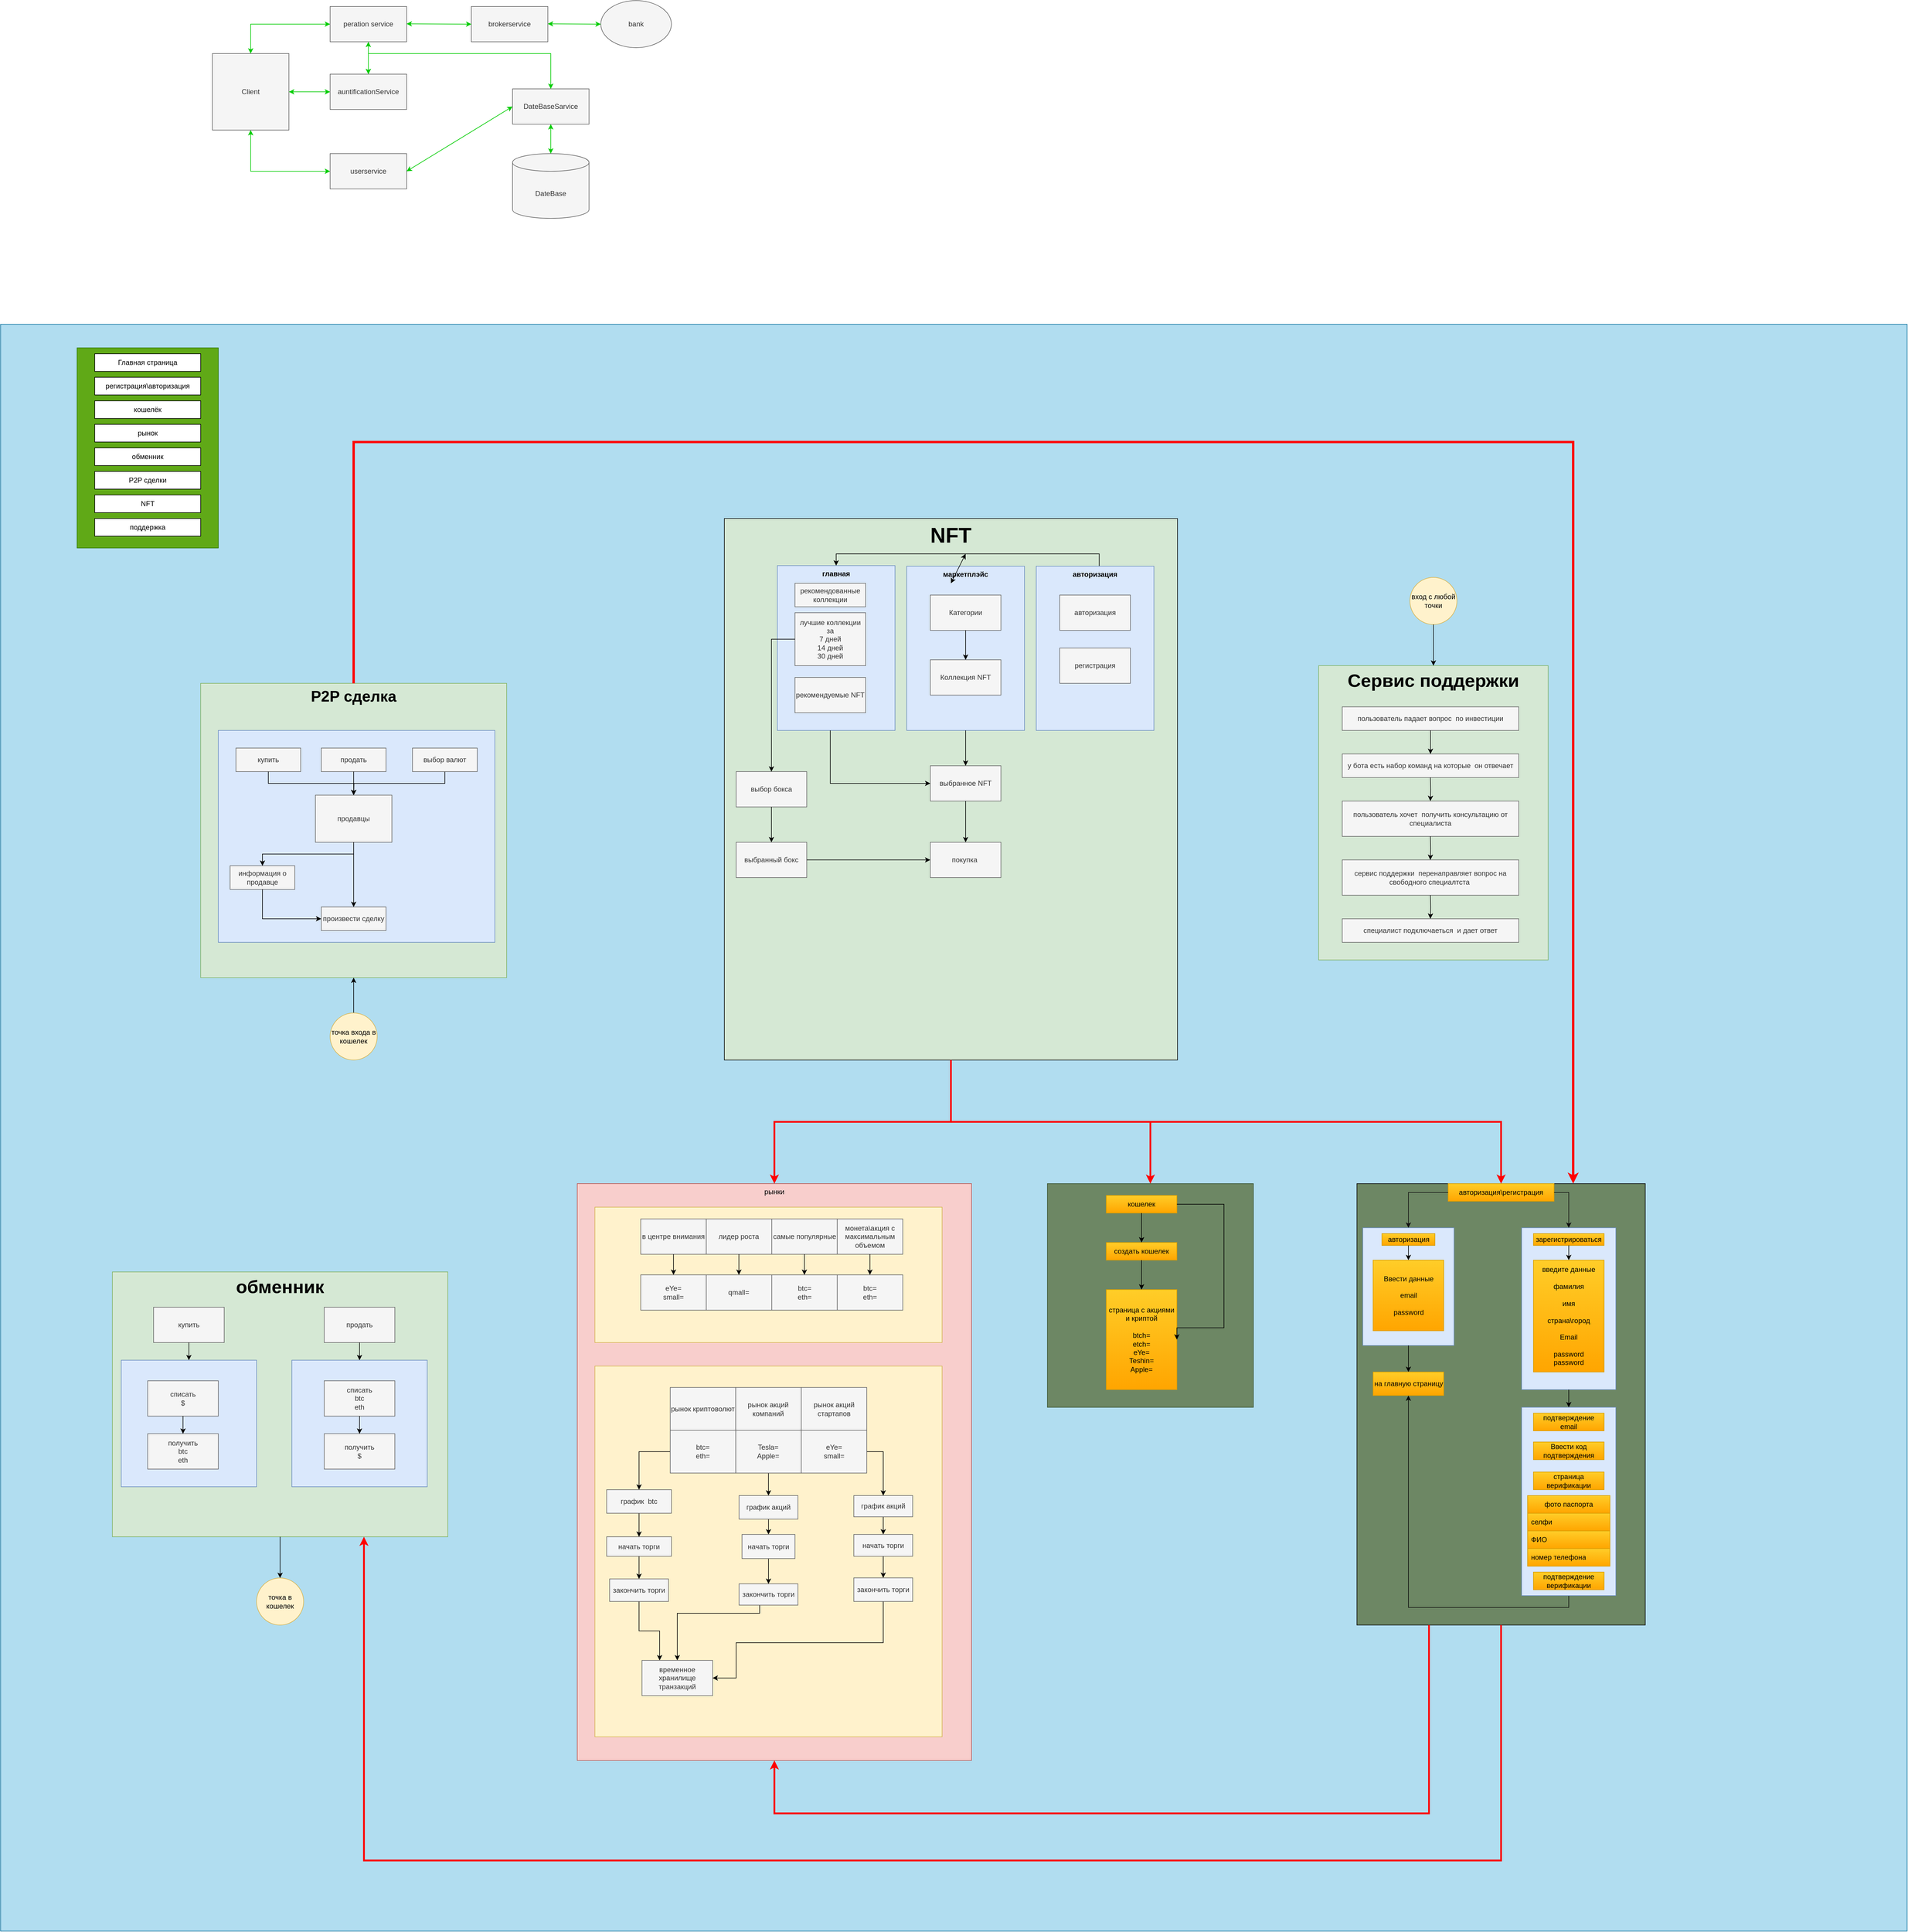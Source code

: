 <mxfile version="21.5.2" type="github">
  <diagram name="Страница 1" id="QtQXmldiNTKPICtazsVT">
    <mxGraphModel dx="2727" dy="2924" grid="1" gridSize="10" guides="1" tooltips="1" connect="1" arrows="1" fold="1" page="1" pageScale="1" pageWidth="827" pageHeight="1169" math="0" shadow="0">
      <root>
        <mxCell id="0" />
        <mxCell id="1" parent="0" />
        <mxCell id="97cKPJCTR9U8n9Qk_Sft-58" value="" style="rounded=0;whiteSpace=wrap;html=1;fillColor=#b1ddf0;strokeColor=#10739e;" parent="1" vertex="1">
          <mxGeometry x="-1620" y="-1620" width="3240" height="2730" as="geometry" />
        </mxCell>
        <mxCell id="97cKPJCTR9U8n9Qk_Sft-60" value="" style="group" parent="1" vertex="1" connectable="0">
          <mxGeometry x="685" y="-160" width="490" height="1180" as="geometry" />
        </mxCell>
        <mxCell id="97cKPJCTR9U8n9Qk_Sft-14" value="" style="rounded=0;whiteSpace=wrap;html=1;fillColor=#6d8764;fontColor=#ffffff;strokeColor=#0a0a0a;" parent="97cKPJCTR9U8n9Qk_Sft-60" vertex="1">
          <mxGeometry width="490" height="750" as="geometry" />
        </mxCell>
        <mxCell id="97cKPJCTR9U8n9Qk_Sft-15" value="авторизация\регистрация" style="rounded=0;whiteSpace=wrap;html=1;fillColor=#ffcd28;strokeColor=#d79b00;gradientColor=#ffa500;" parent="97cKPJCTR9U8n9Qk_Sft-60" vertex="1">
          <mxGeometry x="155" width="180" height="30" as="geometry" />
        </mxCell>
        <mxCell id="97cKPJCTR9U8n9Qk_Sft-17" value="" style="rounded=0;whiteSpace=wrap;html=1;fillColor=#dae8fc;strokeColor=#6c8ebf;" parent="97cKPJCTR9U8n9Qk_Sft-60" vertex="1">
          <mxGeometry x="10" y="75" width="155" height="200" as="geometry" />
        </mxCell>
        <mxCell id="97cKPJCTR9U8n9Qk_Sft-18" value="авторизация" style="rounded=0;whiteSpace=wrap;html=1;fillColor=#ffcd28;strokeColor=#d79b00;gradientColor=#ffa500;" parent="97cKPJCTR9U8n9Qk_Sft-60" vertex="1">
          <mxGeometry x="42.5" y="85" width="90" height="20" as="geometry" />
        </mxCell>
        <mxCell id="97cKPJCTR9U8n9Qk_Sft-30" value="" style="edgeStyle=orthogonalEdgeStyle;rounded=0;orthogonalLoop=1;jettySize=auto;html=1;strokeColor=#000000;exitX=0.5;exitY=1;exitDx=0;exitDy=0;" parent="97cKPJCTR9U8n9Qk_Sft-60" source="97cKPJCTR9U8n9Qk_Sft-17" target="97cKPJCTR9U8n9Qk_Sft-20" edge="1">
          <mxGeometry relative="1" as="geometry" />
        </mxCell>
        <mxCell id="97cKPJCTR9U8n9Qk_Sft-19" value="Ввести данные&lt;br&gt;&lt;br&gt;email&lt;br&gt;&lt;br&gt;password" style="rounded=0;whiteSpace=wrap;html=1;fillColor=#ffcd28;strokeColor=#d79b00;gradientColor=#ffa500;" parent="97cKPJCTR9U8n9Qk_Sft-60" vertex="1">
          <mxGeometry x="27.5" y="130" width="120" height="120" as="geometry" />
        </mxCell>
        <mxCell id="97cKPJCTR9U8n9Qk_Sft-20" value="на главную страницу" style="rounded=0;whiteSpace=wrap;html=1;fillColor=#ffcd28;strokeColor=#d79b00;gradientColor=#ffa500;" parent="97cKPJCTR9U8n9Qk_Sft-60" vertex="1">
          <mxGeometry x="27.5" y="320" width="120" height="40" as="geometry" />
        </mxCell>
        <mxCell id="97cKPJCTR9U8n9Qk_Sft-31" value="" style="edgeStyle=orthogonalEdgeStyle;rounded=0;orthogonalLoop=1;jettySize=auto;html=1;strokeColor=#000000;" parent="97cKPJCTR9U8n9Qk_Sft-60" source="97cKPJCTR9U8n9Qk_Sft-18" target="97cKPJCTR9U8n9Qk_Sft-19" edge="1">
          <mxGeometry relative="1" as="geometry" />
        </mxCell>
        <mxCell id="97cKPJCTR9U8n9Qk_Sft-32" value="" style="edgeStyle=orthogonalEdgeStyle;rounded=0;orthogonalLoop=1;jettySize=auto;html=1;strokeColor=#121111;entryX=0.5;entryY=0;entryDx=0;entryDy=0;exitX=0;exitY=0.5;exitDx=0;exitDy=0;" parent="97cKPJCTR9U8n9Qk_Sft-60" source="97cKPJCTR9U8n9Qk_Sft-15" target="97cKPJCTR9U8n9Qk_Sft-17" edge="1">
          <mxGeometry relative="1" as="geometry" />
        </mxCell>
        <mxCell id="97cKPJCTR9U8n9Qk_Sft-34" value="" style="rounded=0;whiteSpace=wrap;html=1;fillColor=#dae8fc;strokeColor=#6c8ebf;" parent="97cKPJCTR9U8n9Qk_Sft-60" vertex="1">
          <mxGeometry x="280" y="75" width="160" height="275" as="geometry" />
        </mxCell>
        <mxCell id="97cKPJCTR9U8n9Qk_Sft-35" value="зарегистрироваться" style="rounded=0;whiteSpace=wrap;html=1;fillColor=#ffcd28;gradientColor=#ffa500;strokeColor=#d79b00;" parent="97cKPJCTR9U8n9Qk_Sft-60" vertex="1">
          <mxGeometry x="300" y="85" width="120" height="20" as="geometry" />
        </mxCell>
        <mxCell id="97cKPJCTR9U8n9Qk_Sft-36" value="введите данные&lt;br&gt;&lt;br&gt;фамилия&lt;br&gt;&lt;br&gt;имя&lt;br&gt;&lt;br&gt;страна\город&lt;br&gt;&lt;br&gt;Email&lt;br&gt;&lt;br&gt;password&lt;br&gt;password" style="rounded=0;whiteSpace=wrap;html=1;fillColor=#ffcd28;gradientColor=#ffa500;strokeColor=#d79b00;" parent="97cKPJCTR9U8n9Qk_Sft-60" vertex="1">
          <mxGeometry x="300" y="130" width="120" height="190" as="geometry" />
        </mxCell>
        <mxCell id="97cKPJCTR9U8n9Qk_Sft-44" style="edgeStyle=orthogonalEdgeStyle;rounded=0;orthogonalLoop=1;jettySize=auto;html=1;entryX=0.5;entryY=0;entryDx=0;entryDy=0;strokeColor=#000000;" parent="97cKPJCTR9U8n9Qk_Sft-60" source="97cKPJCTR9U8n9Qk_Sft-35" target="97cKPJCTR9U8n9Qk_Sft-36" edge="1">
          <mxGeometry relative="1" as="geometry" />
        </mxCell>
        <mxCell id="97cKPJCTR9U8n9Qk_Sft-38" style="edgeStyle=orthogonalEdgeStyle;rounded=0;orthogonalLoop=1;jettySize=auto;html=1;strokeColor=#0f0f0f;exitX=1;exitY=0.5;exitDx=0;exitDy=0;entryX=0.5;entryY=0;entryDx=0;entryDy=0;" parent="97cKPJCTR9U8n9Qk_Sft-60" source="97cKPJCTR9U8n9Qk_Sft-15" target="97cKPJCTR9U8n9Qk_Sft-34" edge="1">
          <mxGeometry relative="1" as="geometry">
            <mxPoint x="360" y="70" as="targetPoint" />
          </mxGeometry>
        </mxCell>
        <mxCell id="97cKPJCTR9U8n9Qk_Sft-57" style="edgeStyle=orthogonalEdgeStyle;rounded=0;orthogonalLoop=1;jettySize=auto;html=1;entryX=0.5;entryY=1;entryDx=0;entryDy=0;exitX=0.5;exitY=1;exitDx=0;exitDy=0;strokeColor=#0a0a0a;" parent="97cKPJCTR9U8n9Qk_Sft-60" source="97cKPJCTR9U8n9Qk_Sft-45" target="97cKPJCTR9U8n9Qk_Sft-20" edge="1">
          <mxGeometry relative="1" as="geometry" />
        </mxCell>
        <mxCell id="97cKPJCTR9U8n9Qk_Sft-45" value="" style="rounded=0;whiteSpace=wrap;html=1;fillColor=#dae8fc;strokeColor=#6c8ebf;" parent="97cKPJCTR9U8n9Qk_Sft-60" vertex="1">
          <mxGeometry x="280" y="380" width="160" height="320" as="geometry" />
        </mxCell>
        <mxCell id="97cKPJCTR9U8n9Qk_Sft-43" style="edgeStyle=orthogonalEdgeStyle;rounded=0;orthogonalLoop=1;jettySize=auto;html=1;exitX=0.5;exitY=1;exitDx=0;exitDy=0;strokeColor=#000000;entryX=0.5;entryY=0;entryDx=0;entryDy=0;" parent="97cKPJCTR9U8n9Qk_Sft-60" source="97cKPJCTR9U8n9Qk_Sft-34" target="97cKPJCTR9U8n9Qk_Sft-45" edge="1">
          <mxGeometry relative="1" as="geometry" />
        </mxCell>
        <mxCell id="97cKPJCTR9U8n9Qk_Sft-48" value="подтверждение email" style="rounded=0;whiteSpace=wrap;html=1;fillColor=#ffcd28;strokeColor=#d79b00;gradientColor=#ffa500;" parent="97cKPJCTR9U8n9Qk_Sft-60" vertex="1">
          <mxGeometry x="300" y="390" width="120" height="30" as="geometry" />
        </mxCell>
        <mxCell id="97cKPJCTR9U8n9Qk_Sft-49" value="Ввести код подтверждения" style="rounded=0;whiteSpace=wrap;html=1;fillColor=#ffcd28;strokeColor=#d79b00;gradientColor=#ffa500;" parent="97cKPJCTR9U8n9Qk_Sft-60" vertex="1">
          <mxGeometry x="300" y="439" width="120" height="30" as="geometry" />
        </mxCell>
        <mxCell id="97cKPJCTR9U8n9Qk_Sft-50" value="страница верификации" style="rounded=0;whiteSpace=wrap;html=1;fillColor=#ffcd28;strokeColor=#d79b00;gradientColor=#ffa500;" parent="97cKPJCTR9U8n9Qk_Sft-60" vertex="1">
          <mxGeometry x="300" y="490" width="120" height="30" as="geometry" />
        </mxCell>
        <mxCell id="97cKPJCTR9U8n9Qk_Sft-51" value="фото паспорта" style="swimlane;fontStyle=0;childLayout=stackLayout;horizontal=1;startSize=30;horizontalStack=0;resizeParent=1;resizeParentMax=0;resizeLast=0;collapsible=1;marginBottom=0;whiteSpace=wrap;html=1;fillColor=#ffcd28;strokeColor=#d79b00;gradientColor=#ffa500;" parent="97cKPJCTR9U8n9Qk_Sft-60" vertex="1">
          <mxGeometry x="290" y="530" width="140" height="120" as="geometry" />
        </mxCell>
        <mxCell id="97cKPJCTR9U8n9Qk_Sft-52" value="селфи" style="text;strokeColor=#d79b00;fillColor=#ffcd28;align=left;verticalAlign=middle;spacingLeft=4;spacingRight=4;overflow=hidden;points=[[0,0.5],[1,0.5]];portConstraint=eastwest;rotatable=0;whiteSpace=wrap;html=1;gradientColor=#ffa500;" parent="97cKPJCTR9U8n9Qk_Sft-51" vertex="1">
          <mxGeometry y="30" width="140" height="30" as="geometry" />
        </mxCell>
        <mxCell id="97cKPJCTR9U8n9Qk_Sft-53" value="ФИО" style="text;strokeColor=#d79b00;fillColor=#ffcd28;align=left;verticalAlign=middle;spacingLeft=4;spacingRight=4;overflow=hidden;points=[[0,0.5],[1,0.5]];portConstraint=eastwest;rotatable=0;whiteSpace=wrap;html=1;gradientColor=#ffa500;" parent="97cKPJCTR9U8n9Qk_Sft-51" vertex="1">
          <mxGeometry y="60" width="140" height="30" as="geometry" />
        </mxCell>
        <mxCell id="97cKPJCTR9U8n9Qk_Sft-54" value="номер телефона" style="text;strokeColor=#d79b00;fillColor=#ffcd28;align=left;verticalAlign=middle;spacingLeft=4;spacingRight=4;overflow=hidden;points=[[0,0.5],[1,0.5]];portConstraint=eastwest;rotatable=0;whiteSpace=wrap;html=1;gradientColor=#ffa500;" parent="97cKPJCTR9U8n9Qk_Sft-51" vertex="1">
          <mxGeometry y="90" width="140" height="30" as="geometry" />
        </mxCell>
        <mxCell id="97cKPJCTR9U8n9Qk_Sft-56" value="подтверждение верификации" style="rounded=0;whiteSpace=wrap;html=1;fillColor=#ffcd28;gradientColor=#ffa500;strokeColor=#d79b00;" parent="97cKPJCTR9U8n9Qk_Sft-60" vertex="1">
          <mxGeometry x="300" y="660" width="120" height="30" as="geometry" />
        </mxCell>
        <mxCell id="97cKPJCTR9U8n9Qk_Sft-61" value="" style="group" parent="1" vertex="1" connectable="0">
          <mxGeometry x="-1490" y="-1580" width="240" height="340" as="geometry" />
        </mxCell>
        <mxCell id="97cKPJCTR9U8n9Qk_Sft-1" value="" style="rounded=0;whiteSpace=wrap;html=1;fillColor=#60a917;fontColor=#ffffff;strokeColor=#2D7600;" parent="97cKPJCTR9U8n9Qk_Sft-61" vertex="1">
          <mxGeometry width="240" height="340" as="geometry" />
        </mxCell>
        <mxCell id="97cKPJCTR9U8n9Qk_Sft-2" value="Главная страница" style="rounded=0;whiteSpace=wrap;html=1;" parent="97cKPJCTR9U8n9Qk_Sft-61" vertex="1">
          <mxGeometry x="30" y="10" width="180" height="30" as="geometry" />
        </mxCell>
        <mxCell id="97cKPJCTR9U8n9Qk_Sft-3" value="регистрация\авторизация" style="rounded=0;whiteSpace=wrap;html=1;" parent="97cKPJCTR9U8n9Qk_Sft-61" vertex="1">
          <mxGeometry x="30" y="50" width="180" height="30" as="geometry" />
        </mxCell>
        <mxCell id="97cKPJCTR9U8n9Qk_Sft-4" value="кошелёк" style="rounded=0;whiteSpace=wrap;html=1;" parent="97cKPJCTR9U8n9Qk_Sft-61" vertex="1">
          <mxGeometry x="30" y="90" width="180" height="30" as="geometry" />
        </mxCell>
        <mxCell id="97cKPJCTR9U8n9Qk_Sft-5" value="рынок" style="rounded=0;whiteSpace=wrap;html=1;" parent="97cKPJCTR9U8n9Qk_Sft-61" vertex="1">
          <mxGeometry x="30" y="130" width="180" height="30" as="geometry" />
        </mxCell>
        <mxCell id="97cKPJCTR9U8n9Qk_Sft-6" value="обменник" style="rounded=0;whiteSpace=wrap;html=1;" parent="97cKPJCTR9U8n9Qk_Sft-61" vertex="1">
          <mxGeometry x="30" y="170" width="180" height="30" as="geometry" />
        </mxCell>
        <mxCell id="97cKPJCTR9U8n9Qk_Sft-7" value="P2P сделки" style="rounded=0;whiteSpace=wrap;html=1;" parent="97cKPJCTR9U8n9Qk_Sft-61" vertex="1">
          <mxGeometry x="30" y="210" width="180" height="30" as="geometry" />
        </mxCell>
        <mxCell id="97cKPJCTR9U8n9Qk_Sft-8" value="NFT" style="rounded=0;whiteSpace=wrap;html=1;" parent="97cKPJCTR9U8n9Qk_Sft-61" vertex="1">
          <mxGeometry x="30" y="250" width="180" height="30" as="geometry" />
        </mxCell>
        <mxCell id="97cKPJCTR9U8n9Qk_Sft-9" value="поддержка" style="rounded=0;whiteSpace=wrap;html=1;" parent="97cKPJCTR9U8n9Qk_Sft-61" vertex="1">
          <mxGeometry x="30" y="290" width="180" height="30" as="geometry" />
        </mxCell>
        <mxCell id="97cKPJCTR9U8n9Qk_Sft-74" value="" style="group;fillColor=#d5e8d4;strokeColor=#82b366;" parent="1" vertex="1" connectable="0">
          <mxGeometry x="159" y="-160" width="350" height="380" as="geometry" />
        </mxCell>
        <mxCell id="97cKPJCTR9U8n9Qk_Sft-62" value="" style="rounded=0;whiteSpace=wrap;html=1;fillColor=#6d8764;fontColor=#ffffff;strokeColor=#3A5431;" parent="97cKPJCTR9U8n9Qk_Sft-74" vertex="1">
          <mxGeometry width="350" height="380" as="geometry" />
        </mxCell>
        <mxCell id="97cKPJCTR9U8n9Qk_Sft-64" value="кошелек" style="rounded=0;whiteSpace=wrap;html=1;fillColor=#ffcd28;strokeColor=#d79b00;gradientColor=#ffa500;" parent="97cKPJCTR9U8n9Qk_Sft-74" vertex="1">
          <mxGeometry x="100" y="20" width="120" height="30" as="geometry" />
        </mxCell>
        <mxCell id="97cKPJCTR9U8n9Qk_Sft-65" value="создать кошелек" style="rounded=0;whiteSpace=wrap;html=1;fillColor=#ffcd28;strokeColor=#d79b00;gradientColor=#ffa500;" parent="97cKPJCTR9U8n9Qk_Sft-74" vertex="1">
          <mxGeometry x="100" y="100" width="120" height="30" as="geometry" />
        </mxCell>
        <mxCell id="97cKPJCTR9U8n9Qk_Sft-69" style="edgeStyle=orthogonalEdgeStyle;rounded=0;orthogonalLoop=1;jettySize=auto;html=1;entryX=0.5;entryY=0;entryDx=0;entryDy=0;strokeColor=#000000;" parent="97cKPJCTR9U8n9Qk_Sft-74" source="97cKPJCTR9U8n9Qk_Sft-64" target="97cKPJCTR9U8n9Qk_Sft-65" edge="1">
          <mxGeometry relative="1" as="geometry" />
        </mxCell>
        <mxCell id="97cKPJCTR9U8n9Qk_Sft-68" value="страница с акциями и криптой&lt;br&gt;&lt;br&gt;btch=&lt;br&gt;etch=&lt;br&gt;eYe=&lt;br&gt;Teshin=&lt;br&gt;Apple=" style="rounded=0;whiteSpace=wrap;html=1;fillColor=#ffcd28;gradientColor=#ffa500;strokeColor=#d79b00;" parent="97cKPJCTR9U8n9Qk_Sft-74" vertex="1">
          <mxGeometry x="100" y="180" width="120" height="170" as="geometry" />
        </mxCell>
        <mxCell id="97cKPJCTR9U8n9Qk_Sft-71" style="edgeStyle=orthogonalEdgeStyle;rounded=0;orthogonalLoop=1;jettySize=auto;html=1;entryX=1;entryY=0.5;entryDx=0;entryDy=0;exitX=1;exitY=0.5;exitDx=0;exitDy=0;strokeColor=#000000;" parent="97cKPJCTR9U8n9Qk_Sft-74" source="97cKPJCTR9U8n9Qk_Sft-64" target="97cKPJCTR9U8n9Qk_Sft-68" edge="1">
          <mxGeometry relative="1" as="geometry">
            <Array as="points">
              <mxPoint x="300" y="35" />
              <mxPoint x="300" y="245" />
            </Array>
          </mxGeometry>
        </mxCell>
        <mxCell id="97cKPJCTR9U8n9Qk_Sft-70" style="edgeStyle=orthogonalEdgeStyle;rounded=0;orthogonalLoop=1;jettySize=auto;html=1;entryX=0.5;entryY=0;entryDx=0;entryDy=0;strokeColor=#000000;" parent="97cKPJCTR9U8n9Qk_Sft-74" source="97cKPJCTR9U8n9Qk_Sft-65" target="97cKPJCTR9U8n9Qk_Sft-68" edge="1">
          <mxGeometry relative="1" as="geometry" />
        </mxCell>
        <mxCell id="97cKPJCTR9U8n9Qk_Sft-134" value="" style="group" parent="1" vertex="1" connectable="0">
          <mxGeometry x="-640" y="-160" width="670" height="980" as="geometry" />
        </mxCell>
        <mxCell id="97cKPJCTR9U8n9Qk_Sft-76" value="рынки" style="rounded=0;whiteSpace=wrap;html=1;fillColor=#f8cecc;strokeColor=#b85450;verticalAlign=top;fontColor=#000000;" parent="97cKPJCTR9U8n9Qk_Sft-134" vertex="1">
          <mxGeometry width="670" height="980" as="geometry" />
        </mxCell>
        <mxCell id="97cKPJCTR9U8n9Qk_Sft-94" value="" style="group" parent="97cKPJCTR9U8n9Qk_Sft-134" vertex="1" connectable="0">
          <mxGeometry x="30" y="40" width="590" height="230" as="geometry" />
        </mxCell>
        <mxCell id="97cKPJCTR9U8n9Qk_Sft-77" value="" style="rounded=0;whiteSpace=wrap;html=1;fillColor=#fff2cc;strokeColor=#d6b656;" parent="97cKPJCTR9U8n9Qk_Sft-94" vertex="1">
          <mxGeometry width="590" height="230" as="geometry" />
        </mxCell>
        <mxCell id="97cKPJCTR9U8n9Qk_Sft-78" value="в центре внимания" style="rounded=0;whiteSpace=wrap;html=1;fillColor=#f5f5f5;fontColor=#333333;strokeColor=#666666;" parent="97cKPJCTR9U8n9Qk_Sft-94" vertex="1">
          <mxGeometry x="77.925" y="20" width="111.321" height="60" as="geometry" />
        </mxCell>
        <mxCell id="97cKPJCTR9U8n9Qk_Sft-79" value="лидер роста" style="rounded=0;whiteSpace=wrap;html=1;fillColor=#f5f5f5;fontColor=#333333;strokeColor=#666666;" parent="97cKPJCTR9U8n9Qk_Sft-94" vertex="1">
          <mxGeometry x="189.245" y="20" width="111.321" height="60" as="geometry" />
        </mxCell>
        <mxCell id="97cKPJCTR9U8n9Qk_Sft-80" value="самые популярные" style="rounded=0;whiteSpace=wrap;html=1;fillColor=#f5f5f5;fontColor=#333333;strokeColor=#666666;" parent="97cKPJCTR9U8n9Qk_Sft-94" vertex="1">
          <mxGeometry x="300.566" y="20" width="111.321" height="60" as="geometry" />
        </mxCell>
        <mxCell id="97cKPJCTR9U8n9Qk_Sft-81" value="монета\акция с максимальным объемом" style="rounded=0;whiteSpace=wrap;html=1;fillColor=#f5f5f5;fontColor=#333333;strokeColor=#666666;" parent="97cKPJCTR9U8n9Qk_Sft-94" vertex="1">
          <mxGeometry x="411.887" y="20" width="111.321" height="60" as="geometry" />
        </mxCell>
        <mxCell id="97cKPJCTR9U8n9Qk_Sft-82" value="eYe=&lt;br&gt;small=" style="rounded=0;whiteSpace=wrap;html=1;fillColor=#f5f5f5;fontColor=#333333;strokeColor=#666666;" parent="97cKPJCTR9U8n9Qk_Sft-94" vertex="1">
          <mxGeometry x="77.925" y="115" width="111.321" height="60" as="geometry" />
        </mxCell>
        <mxCell id="97cKPJCTR9U8n9Qk_Sft-87" style="edgeStyle=orthogonalEdgeStyle;rounded=0;orthogonalLoop=1;jettySize=auto;html=1;entryX=0.5;entryY=0;entryDx=0;entryDy=0;strokeColor=#000000;" parent="97cKPJCTR9U8n9Qk_Sft-94" source="97cKPJCTR9U8n9Qk_Sft-78" target="97cKPJCTR9U8n9Qk_Sft-82" edge="1">
          <mxGeometry relative="1" as="geometry" />
        </mxCell>
        <mxCell id="97cKPJCTR9U8n9Qk_Sft-83" value="qmall=" style="rounded=0;whiteSpace=wrap;html=1;fillColor=#f5f5f5;fontColor=#333333;strokeColor=#666666;" parent="97cKPJCTR9U8n9Qk_Sft-94" vertex="1">
          <mxGeometry x="189.245" y="115" width="111.321" height="60" as="geometry" />
        </mxCell>
        <mxCell id="97cKPJCTR9U8n9Qk_Sft-84" value="btc=&lt;br&gt;eth=" style="rounded=0;whiteSpace=wrap;html=1;fillColor=#f5f5f5;fontColor=#333333;strokeColor=#666666;" parent="97cKPJCTR9U8n9Qk_Sft-94" vertex="1">
          <mxGeometry x="300.566" y="115" width="111.321" height="60" as="geometry" />
        </mxCell>
        <mxCell id="97cKPJCTR9U8n9Qk_Sft-86" value="btc=&lt;br&gt;eth=" style="rounded=0;whiteSpace=wrap;html=1;fillColor=#f5f5f5;fontColor=#333333;strokeColor=#666666;" parent="97cKPJCTR9U8n9Qk_Sft-94" vertex="1">
          <mxGeometry x="411.887" y="115" width="111.321" height="60" as="geometry" />
        </mxCell>
        <mxCell id="97cKPJCTR9U8n9Qk_Sft-90" style="edgeStyle=orthogonalEdgeStyle;rounded=0;orthogonalLoop=1;jettySize=auto;html=1;entryX=0.5;entryY=0;entryDx=0;entryDy=0;strokeColor=#000000;" parent="97cKPJCTR9U8n9Qk_Sft-94" edge="1">
          <mxGeometry relative="1" as="geometry">
            <mxPoint x="244.716" y="80" as="sourcePoint" />
            <mxPoint x="244.716" y="115" as="targetPoint" />
          </mxGeometry>
        </mxCell>
        <mxCell id="97cKPJCTR9U8n9Qk_Sft-91" style="edgeStyle=orthogonalEdgeStyle;rounded=0;orthogonalLoop=1;jettySize=auto;html=1;entryX=0.5;entryY=0;entryDx=0;entryDy=0;strokeColor=#000000;" parent="97cKPJCTR9U8n9Qk_Sft-94" edge="1">
          <mxGeometry relative="1" as="geometry">
            <mxPoint x="356.037" y="80" as="sourcePoint" />
            <mxPoint x="356.037" y="115" as="targetPoint" />
          </mxGeometry>
        </mxCell>
        <mxCell id="97cKPJCTR9U8n9Qk_Sft-92" style="edgeStyle=orthogonalEdgeStyle;rounded=0;orthogonalLoop=1;jettySize=auto;html=1;entryX=0.5;entryY=0;entryDx=0;entryDy=0;strokeColor=#000000;" parent="97cKPJCTR9U8n9Qk_Sft-94" edge="1">
          <mxGeometry relative="1" as="geometry">
            <mxPoint x="467.358" y="80" as="sourcePoint" />
            <mxPoint x="467.358" y="115" as="targetPoint" />
          </mxGeometry>
        </mxCell>
        <mxCell id="97cKPJCTR9U8n9Qk_Sft-95" value="" style="group" parent="97cKPJCTR9U8n9Qk_Sft-134" vertex="1" connectable="0">
          <mxGeometry x="30" y="310" width="590" height="630" as="geometry" />
        </mxCell>
        <mxCell id="97cKPJCTR9U8n9Qk_Sft-96" value="" style="rounded=0;whiteSpace=wrap;html=1;fillColor=#fff2cc;strokeColor=#d6b656;" parent="97cKPJCTR9U8n9Qk_Sft-95" vertex="1">
          <mxGeometry width="590" height="630" as="geometry" />
        </mxCell>
        <mxCell id="97cKPJCTR9U8n9Qk_Sft-97" value="рынок криптоволют" style="rounded=0;whiteSpace=wrap;html=1;fillColor=#f5f5f5;fontColor=#333333;strokeColor=#666666;" parent="97cKPJCTR9U8n9Qk_Sft-95" vertex="1">
          <mxGeometry x="128.015" y="36.346" width="111.321" height="72.692" as="geometry" />
        </mxCell>
        <mxCell id="97cKPJCTR9U8n9Qk_Sft-98" value="рынок акций компаний" style="rounded=0;whiteSpace=wrap;html=1;fillColor=#f5f5f5;fontColor=#333333;strokeColor=#666666;" parent="97cKPJCTR9U8n9Qk_Sft-95" vertex="1">
          <mxGeometry x="239.335" y="36.346" width="111.321" height="72.692" as="geometry" />
        </mxCell>
        <mxCell id="97cKPJCTR9U8n9Qk_Sft-99" value="рынок акций стартапов" style="rounded=0;whiteSpace=wrap;html=1;fillColor=#f5f5f5;fontColor=#333333;strokeColor=#666666;" parent="97cKPJCTR9U8n9Qk_Sft-95" vertex="1">
          <mxGeometry x="350.656" y="36.346" width="111.321" height="72.692" as="geometry" />
        </mxCell>
        <mxCell id="97cKPJCTR9U8n9Qk_Sft-125" style="edgeStyle=orthogonalEdgeStyle;rounded=0;orthogonalLoop=1;jettySize=auto;html=1;strokeColor=#000000;" parent="97cKPJCTR9U8n9Qk_Sft-95" source="97cKPJCTR9U8n9Qk_Sft-103" target="97cKPJCTR9U8n9Qk_Sft-114" edge="1">
          <mxGeometry relative="1" as="geometry" />
        </mxCell>
        <mxCell id="97cKPJCTR9U8n9Qk_Sft-103" value="Tesla=&lt;br&gt;Apple=" style="rounded=0;whiteSpace=wrap;html=1;fillColor=#f5f5f5;fontColor=#333333;strokeColor=#666666;" parent="97cKPJCTR9U8n9Qk_Sft-95" vertex="1">
          <mxGeometry x="239.335" y="109.038" width="111.321" height="72.692" as="geometry" />
        </mxCell>
        <mxCell id="97cKPJCTR9U8n9Qk_Sft-128" style="edgeStyle=orthogonalEdgeStyle;rounded=0;orthogonalLoop=1;jettySize=auto;html=1;strokeColor=#000000;exitX=0;exitY=0.5;exitDx=0;exitDy=0;" parent="97cKPJCTR9U8n9Qk_Sft-95" source="97cKPJCTR9U8n9Qk_Sft-109" target="97cKPJCTR9U8n9Qk_Sft-111" edge="1">
          <mxGeometry relative="1" as="geometry" />
        </mxCell>
        <mxCell id="97cKPJCTR9U8n9Qk_Sft-109" value="btc=&lt;br&gt;eth=" style="rounded=0;whiteSpace=wrap;html=1;fillColor=#f5f5f5;fontColor=#333333;strokeColor=#666666;" parent="97cKPJCTR9U8n9Qk_Sft-95" vertex="1">
          <mxGeometry x="128.016" y="109.038" width="111.321" height="72.692" as="geometry" />
        </mxCell>
        <mxCell id="97cKPJCTR9U8n9Qk_Sft-122" style="edgeStyle=orthogonalEdgeStyle;rounded=0;orthogonalLoop=1;jettySize=auto;html=1;entryX=0.5;entryY=0;entryDx=0;entryDy=0;strokeColor=#000000;exitX=1;exitY=0.5;exitDx=0;exitDy=0;" parent="97cKPJCTR9U8n9Qk_Sft-95" source="97cKPJCTR9U8n9Qk_Sft-110" target="97cKPJCTR9U8n9Qk_Sft-117" edge="1">
          <mxGeometry relative="1" as="geometry" />
        </mxCell>
        <mxCell id="97cKPJCTR9U8n9Qk_Sft-110" value="eYe=&lt;br&gt;small=" style="rounded=0;whiteSpace=wrap;html=1;fillColor=#f5f5f5;fontColor=#333333;strokeColor=#666666;" parent="97cKPJCTR9U8n9Qk_Sft-95" vertex="1">
          <mxGeometry x="350.655" y="109.038" width="111.321" height="72.692" as="geometry" />
        </mxCell>
        <mxCell id="97cKPJCTR9U8n9Qk_Sft-126" style="edgeStyle=orthogonalEdgeStyle;rounded=0;orthogonalLoop=1;jettySize=auto;html=1;strokeColor=#000000;" parent="97cKPJCTR9U8n9Qk_Sft-95" source="97cKPJCTR9U8n9Qk_Sft-114" target="97cKPJCTR9U8n9Qk_Sft-115" edge="1">
          <mxGeometry relative="1" as="geometry" />
        </mxCell>
        <mxCell id="97cKPJCTR9U8n9Qk_Sft-114" value="график акций" style="rounded=0;whiteSpace=wrap;html=1;fillColor=#f5f5f5;fontColor=#333333;strokeColor=#666666;" parent="97cKPJCTR9U8n9Qk_Sft-95" vertex="1">
          <mxGeometry x="245" y="220" width="100" height="40" as="geometry" />
        </mxCell>
        <mxCell id="97cKPJCTR9U8n9Qk_Sft-131" style="edgeStyle=orthogonalEdgeStyle;rounded=0;orthogonalLoop=1;jettySize=auto;html=1;strokeColor=#000000;entryX=0.25;entryY=0;entryDx=0;entryDy=0;" parent="97cKPJCTR9U8n9Qk_Sft-95" source="97cKPJCTR9U8n9Qk_Sft-113" target="97cKPJCTR9U8n9Qk_Sft-120" edge="1">
          <mxGeometry relative="1" as="geometry" />
        </mxCell>
        <mxCell id="97cKPJCTR9U8n9Qk_Sft-113" value="закончить торги" style="rounded=0;whiteSpace=wrap;html=1;fillColor=#f5f5f5;fontColor=#333333;strokeColor=#666666;" parent="97cKPJCTR9U8n9Qk_Sft-95" vertex="1">
          <mxGeometry x="25" y="361.63" width="100" height="38.27" as="geometry" />
        </mxCell>
        <mxCell id="97cKPJCTR9U8n9Qk_Sft-130" style="edgeStyle=orthogonalEdgeStyle;rounded=0;orthogonalLoop=1;jettySize=auto;html=1;strokeColor=#000000;" parent="97cKPJCTR9U8n9Qk_Sft-95" source="97cKPJCTR9U8n9Qk_Sft-112" target="97cKPJCTR9U8n9Qk_Sft-113" edge="1">
          <mxGeometry relative="1" as="geometry" />
        </mxCell>
        <mxCell id="97cKPJCTR9U8n9Qk_Sft-112" value="начать торги" style="rounded=0;whiteSpace=wrap;html=1;fillColor=#f5f5f5;fontColor=#333333;strokeColor=#666666;" parent="97cKPJCTR9U8n9Qk_Sft-95" vertex="1">
          <mxGeometry x="20" y="290.0" width="110" height="33.08" as="geometry" />
        </mxCell>
        <mxCell id="97cKPJCTR9U8n9Qk_Sft-129" style="edgeStyle=orthogonalEdgeStyle;rounded=0;orthogonalLoop=1;jettySize=auto;html=1;strokeColor=#000000;" parent="97cKPJCTR9U8n9Qk_Sft-95" source="97cKPJCTR9U8n9Qk_Sft-111" target="97cKPJCTR9U8n9Qk_Sft-112" edge="1">
          <mxGeometry relative="1" as="geometry" />
        </mxCell>
        <mxCell id="97cKPJCTR9U8n9Qk_Sft-111" value="график&amp;nbsp; btc" style="rounded=0;whiteSpace=wrap;html=1;fillColor=#f5f5f5;fontColor=#333333;strokeColor=#666666;" parent="97cKPJCTR9U8n9Qk_Sft-95" vertex="1">
          <mxGeometry x="20" y="210" width="110" height="40" as="geometry" />
        </mxCell>
        <mxCell id="97cKPJCTR9U8n9Qk_Sft-127" style="edgeStyle=orthogonalEdgeStyle;rounded=0;orthogonalLoop=1;jettySize=auto;html=1;strokeColor=#000000;" parent="97cKPJCTR9U8n9Qk_Sft-95" source="97cKPJCTR9U8n9Qk_Sft-115" target="97cKPJCTR9U8n9Qk_Sft-116" edge="1">
          <mxGeometry relative="1" as="geometry" />
        </mxCell>
        <mxCell id="97cKPJCTR9U8n9Qk_Sft-115" value="начать торги" style="rounded=0;whiteSpace=wrap;html=1;fillColor=#f5f5f5;fontColor=#333333;strokeColor=#666666;" parent="97cKPJCTR9U8n9Qk_Sft-95" vertex="1">
          <mxGeometry x="250" y="286.06" width="90" height="40.96" as="geometry" />
        </mxCell>
        <mxCell id="97cKPJCTR9U8n9Qk_Sft-132" style="edgeStyle=orthogonalEdgeStyle;rounded=0;orthogonalLoop=1;jettySize=auto;html=1;strokeColor=#000000;entryX=0.5;entryY=0;entryDx=0;entryDy=0;" parent="97cKPJCTR9U8n9Qk_Sft-95" source="97cKPJCTR9U8n9Qk_Sft-116" target="97cKPJCTR9U8n9Qk_Sft-120" edge="1">
          <mxGeometry relative="1" as="geometry">
            <Array as="points">
              <mxPoint x="280" y="420" />
              <mxPoint x="140" y="420" />
            </Array>
          </mxGeometry>
        </mxCell>
        <mxCell id="97cKPJCTR9U8n9Qk_Sft-116" value="закончить торги" style="rounded=0;whiteSpace=wrap;html=1;fillColor=#f5f5f5;fontColor=#333333;strokeColor=#666666;" parent="97cKPJCTR9U8n9Qk_Sft-95" vertex="1">
          <mxGeometry x="245" y="370" width="100" height="36.15" as="geometry" />
        </mxCell>
        <mxCell id="97cKPJCTR9U8n9Qk_Sft-123" style="edgeStyle=orthogonalEdgeStyle;rounded=0;orthogonalLoop=1;jettySize=auto;html=1;strokeColor=#000000;" parent="97cKPJCTR9U8n9Qk_Sft-95" source="97cKPJCTR9U8n9Qk_Sft-117" target="97cKPJCTR9U8n9Qk_Sft-118" edge="1">
          <mxGeometry relative="1" as="geometry" />
        </mxCell>
        <mxCell id="97cKPJCTR9U8n9Qk_Sft-117" value="график акций" style="rounded=0;whiteSpace=wrap;html=1;fillColor=#f5f5f5;fontColor=#333333;strokeColor=#666666;" parent="97cKPJCTR9U8n9Qk_Sft-95" vertex="1">
          <mxGeometry x="440" y="220" width="100" height="36.06" as="geometry" />
        </mxCell>
        <mxCell id="97cKPJCTR9U8n9Qk_Sft-124" style="edgeStyle=orthogonalEdgeStyle;rounded=0;orthogonalLoop=1;jettySize=auto;html=1;strokeColor=#000000;" parent="97cKPJCTR9U8n9Qk_Sft-95" source="97cKPJCTR9U8n9Qk_Sft-118" target="97cKPJCTR9U8n9Qk_Sft-119" edge="1">
          <mxGeometry relative="1" as="geometry" />
        </mxCell>
        <mxCell id="97cKPJCTR9U8n9Qk_Sft-118" value="начать торги" style="rounded=0;whiteSpace=wrap;html=1;fillColor=#f5f5f5;fontColor=#333333;strokeColor=#666666;" parent="97cKPJCTR9U8n9Qk_Sft-95" vertex="1">
          <mxGeometry x="440" y="286.06" width="100" height="37.02" as="geometry" />
        </mxCell>
        <mxCell id="97cKPJCTR9U8n9Qk_Sft-133" style="edgeStyle=orthogonalEdgeStyle;rounded=0;orthogonalLoop=1;jettySize=auto;html=1;strokeColor=#000000;" parent="97cKPJCTR9U8n9Qk_Sft-95" source="97cKPJCTR9U8n9Qk_Sft-119" target="97cKPJCTR9U8n9Qk_Sft-120" edge="1">
          <mxGeometry relative="1" as="geometry">
            <Array as="points">
              <mxPoint x="490" y="470" />
              <mxPoint x="240" y="470" />
              <mxPoint x="240" y="530" />
            </Array>
          </mxGeometry>
        </mxCell>
        <mxCell id="97cKPJCTR9U8n9Qk_Sft-119" value="закончить торги" style="rounded=0;whiteSpace=wrap;html=1;fillColor=#f5f5f5;fontColor=#333333;strokeColor=#666666;" parent="97cKPJCTR9U8n9Qk_Sft-95" vertex="1">
          <mxGeometry x="440" y="359.8" width="100" height="40.1" as="geometry" />
        </mxCell>
        <mxCell id="97cKPJCTR9U8n9Qk_Sft-120" value="временное хранилище транзакций" style="rounded=0;whiteSpace=wrap;html=1;fillColor=#f5f5f5;fontColor=#333333;strokeColor=#666666;" parent="97cKPJCTR9U8n9Qk_Sft-95" vertex="1">
          <mxGeometry x="80" y="500" width="120" height="60" as="geometry" />
        </mxCell>
        <mxCell id="97cKPJCTR9U8n9Qk_Sft-121" style="edgeStyle=orthogonalEdgeStyle;rounded=0;orthogonalLoop=1;jettySize=auto;html=1;exitX=0.5;exitY=1;exitDx=0;exitDy=0;" parent="97cKPJCTR9U8n9Qk_Sft-95" source="97cKPJCTR9U8n9Qk_Sft-115" target="97cKPJCTR9U8n9Qk_Sft-115" edge="1">
          <mxGeometry relative="1" as="geometry" />
        </mxCell>
        <mxCell id="97cKPJCTR9U8n9Qk_Sft-151" value="" style="group" parent="1" vertex="1" connectable="0">
          <mxGeometry x="-1430" y="-10" width="680" height="700" as="geometry" />
        </mxCell>
        <mxCell id="97cKPJCTR9U8n9Qk_Sft-135" value="обменник" style="rounded=0;whiteSpace=wrap;html=1;fillColor=#d5e8d4;strokeColor=#82b366;verticalAlign=top;fontStyle=1;fontSize=31;fontColor=#000000;" parent="97cKPJCTR9U8n9Qk_Sft-151" vertex="1">
          <mxGeometry width="570" height="450" as="geometry" />
        </mxCell>
        <mxCell id="97cKPJCTR9U8n9Qk_Sft-136" value="купить" style="rounded=0;whiteSpace=wrap;html=1;fillColor=#f5f5f5;fontColor=#333333;strokeColor=#666666;" parent="97cKPJCTR9U8n9Qk_Sft-151" vertex="1">
          <mxGeometry x="70" y="60" width="120" height="60" as="geometry" />
        </mxCell>
        <mxCell id="97cKPJCTR9U8n9Qk_Sft-137" value="продать" style="rounded=0;whiteSpace=wrap;html=1;fillColor=#f5f5f5;fontColor=#333333;strokeColor=#666666;" parent="97cKPJCTR9U8n9Qk_Sft-151" vertex="1">
          <mxGeometry x="360" y="60" width="120" height="60" as="geometry" />
        </mxCell>
        <mxCell id="97cKPJCTR9U8n9Qk_Sft-145" value="" style="rounded=0;whiteSpace=wrap;html=1;fillColor=#dae8fc;strokeColor=#6c8ebf;" parent="97cKPJCTR9U8n9Qk_Sft-151" vertex="1">
          <mxGeometry x="15" y="150" width="230" height="215" as="geometry" />
        </mxCell>
        <mxCell id="97cKPJCTR9U8n9Qk_Sft-148" style="edgeStyle=orthogonalEdgeStyle;rounded=0;orthogonalLoop=1;jettySize=auto;html=1;strokeColor=#000000;" parent="97cKPJCTR9U8n9Qk_Sft-151" source="97cKPJCTR9U8n9Qk_Sft-136" target="97cKPJCTR9U8n9Qk_Sft-145" edge="1">
          <mxGeometry relative="1" as="geometry" />
        </mxCell>
        <mxCell id="97cKPJCTR9U8n9Qk_Sft-138" value="списать&lt;br&gt;$" style="rounded=0;whiteSpace=wrap;html=1;fillColor=#f5f5f5;fontColor=#333333;strokeColor=#666666;" parent="97cKPJCTR9U8n9Qk_Sft-151" vertex="1">
          <mxGeometry x="60" y="185" width="120" height="60" as="geometry" />
        </mxCell>
        <mxCell id="97cKPJCTR9U8n9Qk_Sft-139" value="получить&lt;br&gt;btc&lt;br&gt;eth" style="rounded=0;whiteSpace=wrap;html=1;fillColor=#f5f5f5;fontColor=#333333;strokeColor=#666666;" parent="97cKPJCTR9U8n9Qk_Sft-151" vertex="1">
          <mxGeometry x="60" y="275" width="120" height="60" as="geometry" />
        </mxCell>
        <mxCell id="97cKPJCTR9U8n9Qk_Sft-147" style="edgeStyle=orthogonalEdgeStyle;rounded=0;orthogonalLoop=1;jettySize=auto;html=1;strokeColor=#000000;" parent="97cKPJCTR9U8n9Qk_Sft-151" source="97cKPJCTR9U8n9Qk_Sft-138" target="97cKPJCTR9U8n9Qk_Sft-139" edge="1">
          <mxGeometry relative="1" as="geometry" />
        </mxCell>
        <mxCell id="97cKPJCTR9U8n9Qk_Sft-144" value="" style="rounded=0;whiteSpace=wrap;html=1;fillColor=#dae8fc;strokeColor=#6c8ebf;" parent="97cKPJCTR9U8n9Qk_Sft-151" vertex="1">
          <mxGeometry x="305" y="150" width="230" height="215" as="geometry" />
        </mxCell>
        <mxCell id="97cKPJCTR9U8n9Qk_Sft-149" style="edgeStyle=orthogonalEdgeStyle;rounded=0;orthogonalLoop=1;jettySize=auto;html=1;strokeColor=#000000;" parent="97cKPJCTR9U8n9Qk_Sft-151" source="97cKPJCTR9U8n9Qk_Sft-137" target="97cKPJCTR9U8n9Qk_Sft-144" edge="1">
          <mxGeometry relative="1" as="geometry" />
        </mxCell>
        <mxCell id="97cKPJCTR9U8n9Qk_Sft-140" value="списать&lt;br&gt;btc&lt;br&gt;eth" style="rounded=0;whiteSpace=wrap;html=1;fillColor=#f5f5f5;fontColor=#333333;strokeColor=#666666;" parent="97cKPJCTR9U8n9Qk_Sft-151" vertex="1">
          <mxGeometry x="360" y="185" width="120" height="60" as="geometry" />
        </mxCell>
        <mxCell id="97cKPJCTR9U8n9Qk_Sft-141" value="получить&lt;br&gt;$" style="rounded=0;whiteSpace=wrap;html=1;fillColor=#f5f5f5;fontColor=#333333;strokeColor=#666666;" parent="97cKPJCTR9U8n9Qk_Sft-151" vertex="1">
          <mxGeometry x="360" y="275" width="120" height="60" as="geometry" />
        </mxCell>
        <mxCell id="97cKPJCTR9U8n9Qk_Sft-150" style="edgeStyle=orthogonalEdgeStyle;rounded=0;orthogonalLoop=1;jettySize=auto;html=1;strokeColor=#000000;" parent="97cKPJCTR9U8n9Qk_Sft-151" source="97cKPJCTR9U8n9Qk_Sft-140" target="97cKPJCTR9U8n9Qk_Sft-141" edge="1">
          <mxGeometry relative="1" as="geometry" />
        </mxCell>
        <mxCell id="97cKPJCTR9U8n9Qk_Sft-142" value="точка в кошелек" style="ellipse;whiteSpace=wrap;html=1;aspect=fixed;fillColor=#fff2cc;strokeColor=#d6b656;fontColor=#000000;" parent="97cKPJCTR9U8n9Qk_Sft-151" vertex="1">
          <mxGeometry x="245" y="520" width="80" height="80" as="geometry" />
        </mxCell>
        <mxCell id="97cKPJCTR9U8n9Qk_Sft-143" style="edgeStyle=orthogonalEdgeStyle;rounded=0;orthogonalLoop=1;jettySize=auto;html=1;strokeColor=#000000;" parent="97cKPJCTR9U8n9Qk_Sft-151" source="97cKPJCTR9U8n9Qk_Sft-135" target="97cKPJCTR9U8n9Qk_Sft-142" edge="1">
          <mxGeometry relative="1" as="geometry" />
        </mxCell>
        <mxCell id="97cKPJCTR9U8n9Qk_Sft-169" value="" style="group" parent="1" vertex="1" connectable="0">
          <mxGeometry x="-1280" y="-1010" width="520" height="640" as="geometry" />
        </mxCell>
        <mxCell id="97cKPJCTR9U8n9Qk_Sft-152" value="P2P сделка" style="rounded=0;whiteSpace=wrap;html=1;fillColor=#d5e8d4;strokeColor=#82b366;fontColor=#000000;fontStyle=1;verticalAlign=top;fontSize=26;" parent="97cKPJCTR9U8n9Qk_Sft-169" vertex="1">
          <mxGeometry width="520" height="500" as="geometry" />
        </mxCell>
        <mxCell id="97cKPJCTR9U8n9Qk_Sft-153" value="" style="rounded=0;whiteSpace=wrap;html=1;fillColor=#dae8fc;strokeColor=#6c8ebf;" parent="97cKPJCTR9U8n9Qk_Sft-169" vertex="1">
          <mxGeometry x="30" y="80" width="470" height="360" as="geometry" />
        </mxCell>
        <mxCell id="97cKPJCTR9U8n9Qk_Sft-154" value="купить" style="rounded=0;whiteSpace=wrap;html=1;fillColor=#f5f5f5;fontColor=#333333;strokeColor=#666666;" parent="97cKPJCTR9U8n9Qk_Sft-169" vertex="1">
          <mxGeometry x="60" y="110" width="110" height="40" as="geometry" />
        </mxCell>
        <mxCell id="97cKPJCTR9U8n9Qk_Sft-155" value="продать" style="rounded=0;whiteSpace=wrap;html=1;fillColor=#f5f5f5;fontColor=#333333;strokeColor=#666666;" parent="97cKPJCTR9U8n9Qk_Sft-169" vertex="1">
          <mxGeometry x="205" y="110" width="110" height="40" as="geometry" />
        </mxCell>
        <mxCell id="97cKPJCTR9U8n9Qk_Sft-162" style="edgeStyle=orthogonalEdgeStyle;rounded=0;orthogonalLoop=1;jettySize=auto;html=1;exitX=0.5;exitY=1;exitDx=0;exitDy=0;strokeColor=#000000;" parent="97cKPJCTR9U8n9Qk_Sft-169" source="97cKPJCTR9U8n9Qk_Sft-156" edge="1">
          <mxGeometry relative="1" as="geometry">
            <mxPoint x="260" y="190" as="targetPoint" />
          </mxGeometry>
        </mxCell>
        <mxCell id="97cKPJCTR9U8n9Qk_Sft-156" value="выбор валют" style="rounded=0;whiteSpace=wrap;html=1;fillColor=#f5f5f5;fontColor=#333333;strokeColor=#666666;" parent="97cKPJCTR9U8n9Qk_Sft-169" vertex="1">
          <mxGeometry x="360" y="110" width="110" height="40" as="geometry" />
        </mxCell>
        <mxCell id="97cKPJCTR9U8n9Qk_Sft-157" value="продавцы" style="rounded=0;whiteSpace=wrap;html=1;fillColor=#f5f5f5;fontColor=#333333;strokeColor=#666666;" parent="97cKPJCTR9U8n9Qk_Sft-169" vertex="1">
          <mxGeometry x="195" y="190" width="130" height="80" as="geometry" />
        </mxCell>
        <mxCell id="97cKPJCTR9U8n9Qk_Sft-160" style="edgeStyle=orthogonalEdgeStyle;rounded=0;orthogonalLoop=1;jettySize=auto;html=1;entryX=0.5;entryY=0;entryDx=0;entryDy=0;exitX=0.5;exitY=1;exitDx=0;exitDy=0;strokeColor=#000000;" parent="97cKPJCTR9U8n9Qk_Sft-169" source="97cKPJCTR9U8n9Qk_Sft-154" target="97cKPJCTR9U8n9Qk_Sft-157" edge="1">
          <mxGeometry relative="1" as="geometry" />
        </mxCell>
        <mxCell id="97cKPJCTR9U8n9Qk_Sft-161" style="edgeStyle=orthogonalEdgeStyle;rounded=0;orthogonalLoop=1;jettySize=auto;html=1;entryX=0.5;entryY=0;entryDx=0;entryDy=0;strokeColor=#000000;" parent="97cKPJCTR9U8n9Qk_Sft-169" source="97cKPJCTR9U8n9Qk_Sft-155" target="97cKPJCTR9U8n9Qk_Sft-157" edge="1">
          <mxGeometry relative="1" as="geometry" />
        </mxCell>
        <mxCell id="97cKPJCTR9U8n9Qk_Sft-158" value="информация о продавце" style="rounded=0;whiteSpace=wrap;html=1;fillColor=#f5f5f5;fontColor=#333333;strokeColor=#666666;" parent="97cKPJCTR9U8n9Qk_Sft-169" vertex="1">
          <mxGeometry x="50" y="310" width="110" height="40" as="geometry" />
        </mxCell>
        <mxCell id="97cKPJCTR9U8n9Qk_Sft-163" style="edgeStyle=orthogonalEdgeStyle;rounded=0;orthogonalLoop=1;jettySize=auto;html=1;exitX=0.5;exitY=1;exitDx=0;exitDy=0;strokeColor=#000000;" parent="97cKPJCTR9U8n9Qk_Sft-169" source="97cKPJCTR9U8n9Qk_Sft-157" target="97cKPJCTR9U8n9Qk_Sft-158" edge="1">
          <mxGeometry relative="1" as="geometry" />
        </mxCell>
        <mxCell id="97cKPJCTR9U8n9Qk_Sft-159" value="произвести сделку" style="rounded=0;whiteSpace=wrap;html=1;fillColor=#f5f5f5;fontColor=#333333;strokeColor=#666666;" parent="97cKPJCTR9U8n9Qk_Sft-169" vertex="1">
          <mxGeometry x="205" y="380" width="110" height="40" as="geometry" />
        </mxCell>
        <mxCell id="97cKPJCTR9U8n9Qk_Sft-166" style="edgeStyle=orthogonalEdgeStyle;rounded=0;orthogonalLoop=1;jettySize=auto;html=1;strokeColor=#000000;" parent="97cKPJCTR9U8n9Qk_Sft-169" source="97cKPJCTR9U8n9Qk_Sft-157" target="97cKPJCTR9U8n9Qk_Sft-159" edge="1">
          <mxGeometry relative="1" as="geometry" />
        </mxCell>
        <mxCell id="97cKPJCTR9U8n9Qk_Sft-165" style="edgeStyle=orthogonalEdgeStyle;rounded=0;orthogonalLoop=1;jettySize=auto;html=1;entryX=0;entryY=0.5;entryDx=0;entryDy=0;exitX=0.5;exitY=1;exitDx=0;exitDy=0;strokeColor=#000000;" parent="97cKPJCTR9U8n9Qk_Sft-169" source="97cKPJCTR9U8n9Qk_Sft-158" target="97cKPJCTR9U8n9Qk_Sft-159" edge="1">
          <mxGeometry relative="1" as="geometry" />
        </mxCell>
        <mxCell id="97cKPJCTR9U8n9Qk_Sft-168" style="edgeStyle=orthogonalEdgeStyle;rounded=0;orthogonalLoop=1;jettySize=auto;html=1;strokeColor=#000000;" parent="97cKPJCTR9U8n9Qk_Sft-169" source="97cKPJCTR9U8n9Qk_Sft-167" target="97cKPJCTR9U8n9Qk_Sft-152" edge="1">
          <mxGeometry relative="1" as="geometry" />
        </mxCell>
        <mxCell id="97cKPJCTR9U8n9Qk_Sft-167" value="точка входа в кошелек" style="ellipse;whiteSpace=wrap;html=1;aspect=fixed;fillColor=#fff2cc;strokeColor=#d6b656;fontColor=#000000;" parent="97cKPJCTR9U8n9Qk_Sft-169" vertex="1">
          <mxGeometry x="220" y="560" width="80" height="80" as="geometry" />
        </mxCell>
        <mxCell id="97cKPJCTR9U8n9Qk_Sft-212" value="" style="group" parent="1" vertex="1" connectable="0">
          <mxGeometry x="620" y="-1190" width="390" height="650" as="geometry" />
        </mxCell>
        <mxCell id="97cKPJCTR9U8n9Qk_Sft-199" value="вход с любой точки" style="ellipse;whiteSpace=wrap;html=1;aspect=fixed;fillColor=#fff2cc;strokeColor=#d6b656;fontColor=#000000;" parent="97cKPJCTR9U8n9Qk_Sft-212" vertex="1">
          <mxGeometry x="155" width="80" height="80" as="geometry" />
        </mxCell>
        <mxCell id="97cKPJCTR9U8n9Qk_Sft-197" value="Сервис поддержки" style="rounded=0;whiteSpace=wrap;html=1;fillColor=#d5e8d4;strokeColor=#82b366;verticalAlign=top;fontStyle=1;fontSize=31;fontColor=#000000;" parent="97cKPJCTR9U8n9Qk_Sft-212" vertex="1">
          <mxGeometry y="150" width="390" height="500" as="geometry" />
        </mxCell>
        <mxCell id="97cKPJCTR9U8n9Qk_Sft-211" style="edgeStyle=orthogonalEdgeStyle;rounded=0;orthogonalLoop=1;jettySize=auto;html=1;strokeColor=#000000;" parent="97cKPJCTR9U8n9Qk_Sft-212" source="97cKPJCTR9U8n9Qk_Sft-199" target="97cKPJCTR9U8n9Qk_Sft-197" edge="1">
          <mxGeometry relative="1" as="geometry" />
        </mxCell>
        <mxCell id="97cKPJCTR9U8n9Qk_Sft-200" value="пользователь падает вопрос&amp;nbsp; по инвестиции" style="rounded=0;whiteSpace=wrap;html=1;fillColor=#f5f5f5;fontColor=#333333;strokeColor=#666666;" parent="97cKPJCTR9U8n9Qk_Sft-212" vertex="1">
          <mxGeometry x="40" y="220" width="300" height="40" as="geometry" />
        </mxCell>
        <mxCell id="97cKPJCTR9U8n9Qk_Sft-201" value="у бота есть набор команд на которые&amp;nbsp; он отвечает" style="rounded=0;whiteSpace=wrap;html=1;fillColor=#f5f5f5;fontColor=#333333;strokeColor=#666666;" parent="97cKPJCTR9U8n9Qk_Sft-212" vertex="1">
          <mxGeometry x="40" y="300" width="300" height="40" as="geometry" />
        </mxCell>
        <mxCell id="97cKPJCTR9U8n9Qk_Sft-205" style="edgeStyle=orthogonalEdgeStyle;rounded=0;orthogonalLoop=1;jettySize=auto;html=1;strokeColor=#000000;" parent="97cKPJCTR9U8n9Qk_Sft-212" source="97cKPJCTR9U8n9Qk_Sft-200" target="97cKPJCTR9U8n9Qk_Sft-201" edge="1">
          <mxGeometry relative="1" as="geometry" />
        </mxCell>
        <mxCell id="97cKPJCTR9U8n9Qk_Sft-202" value="пользователь хочет&amp;nbsp; получить консультацию от специалиста" style="rounded=0;whiteSpace=wrap;html=1;fillColor=#f5f5f5;fontColor=#333333;strokeColor=#666666;" parent="97cKPJCTR9U8n9Qk_Sft-212" vertex="1">
          <mxGeometry x="40" y="380" width="300" height="60" as="geometry" />
        </mxCell>
        <mxCell id="97cKPJCTR9U8n9Qk_Sft-203" value="сервис поддержки&amp;nbsp; перенаправляет вопрос на свободного специалтста&amp;nbsp;" style="rounded=0;whiteSpace=wrap;html=1;fillColor=#f5f5f5;fontColor=#333333;strokeColor=#666666;" parent="97cKPJCTR9U8n9Qk_Sft-212" vertex="1">
          <mxGeometry x="40" y="480" width="300" height="60" as="geometry" />
        </mxCell>
        <mxCell id="97cKPJCTR9U8n9Qk_Sft-204" value="специалист подключаеться&amp;nbsp; и дает ответ" style="rounded=0;whiteSpace=wrap;html=1;fillColor=#f5f5f5;fontColor=#333333;strokeColor=#666666;" parent="97cKPJCTR9U8n9Qk_Sft-212" vertex="1">
          <mxGeometry x="40" y="580" width="300" height="40" as="geometry" />
        </mxCell>
        <mxCell id="97cKPJCTR9U8n9Qk_Sft-206" style="edgeStyle=orthogonalEdgeStyle;rounded=0;orthogonalLoop=1;jettySize=auto;html=1;strokeColor=#000000;" parent="97cKPJCTR9U8n9Qk_Sft-212" edge="1">
          <mxGeometry relative="1" as="geometry">
            <mxPoint x="189.75" y="340" as="sourcePoint" />
            <mxPoint x="189.75" y="380" as="targetPoint" />
          </mxGeometry>
        </mxCell>
        <mxCell id="97cKPJCTR9U8n9Qk_Sft-207" style="edgeStyle=orthogonalEdgeStyle;rounded=0;orthogonalLoop=1;jettySize=auto;html=1;strokeColor=#000000;" parent="97cKPJCTR9U8n9Qk_Sft-212" edge="1">
          <mxGeometry relative="1" as="geometry">
            <mxPoint x="189.72" y="440" as="sourcePoint" />
            <mxPoint x="189.72" y="480" as="targetPoint" />
          </mxGeometry>
        </mxCell>
        <mxCell id="97cKPJCTR9U8n9Qk_Sft-208" style="edgeStyle=orthogonalEdgeStyle;rounded=0;orthogonalLoop=1;jettySize=auto;html=1;strokeColor=#000000;" parent="97cKPJCTR9U8n9Qk_Sft-212" edge="1">
          <mxGeometry relative="1" as="geometry">
            <mxPoint x="189.76" y="540" as="sourcePoint" />
            <mxPoint x="189.76" y="580" as="targetPoint" />
          </mxGeometry>
        </mxCell>
        <mxCell id="97cKPJCTR9U8n9Qk_Sft-214" value="" style="group" parent="1" vertex="1" connectable="0">
          <mxGeometry x="-390" y="-1290" width="770" height="920" as="geometry" />
        </mxCell>
        <mxCell id="97cKPJCTR9U8n9Qk_Sft-170" value="NFT" style="rounded=0;whiteSpace=wrap;html=1;fillColor=#d5e8d4;strokeColor=#000000;verticalAlign=top;fontStyle=1;fontColor=#000000;fontSize=36;" parent="97cKPJCTR9U8n9Qk_Sft-214" vertex="1">
          <mxGeometry width="770" height="920" as="geometry" />
        </mxCell>
        <mxCell id="97cKPJCTR9U8n9Qk_Sft-171" value="главная" style="rounded=0;whiteSpace=wrap;html=1;fillColor=#dae8fc;strokeColor=#6c8ebf;verticalAlign=top;fontColor=#000000;fontStyle=1" parent="97cKPJCTR9U8n9Qk_Sft-214" vertex="1">
          <mxGeometry x="90" y="80" width="200" height="280" as="geometry" />
        </mxCell>
        <mxCell id="97cKPJCTR9U8n9Qk_Sft-193" style="edgeStyle=orthogonalEdgeStyle;rounded=0;orthogonalLoop=1;jettySize=auto;html=1;strokeColor=#000000;entryX=0.5;entryY=0;entryDx=0;entryDy=0;exitX=0.535;exitY=0.007;exitDx=0;exitDy=0;exitPerimeter=0;" parent="97cKPJCTR9U8n9Qk_Sft-214" source="97cKPJCTR9U8n9Qk_Sft-172" target="97cKPJCTR9U8n9Qk_Sft-171" edge="1">
          <mxGeometry relative="1" as="geometry">
            <Array as="points">
              <mxPoint x="637" y="60" />
              <mxPoint x="190" y="60" />
            </Array>
          </mxGeometry>
        </mxCell>
        <mxCell id="97cKPJCTR9U8n9Qk_Sft-172" value="авторизация" style="rounded=0;whiteSpace=wrap;html=1;fillColor=#dae8fc;strokeColor=#6c8ebf;verticalAlign=top;fontStyle=1;fontColor=#000000;" parent="97cKPJCTR9U8n9Qk_Sft-214" vertex="1">
          <mxGeometry x="530" y="81" width="200" height="279" as="geometry" />
        </mxCell>
        <mxCell id="97cKPJCTR9U8n9Qk_Sft-173" value="маркетплэйс" style="rounded=0;whiteSpace=wrap;html=1;fillColor=#dae8fc;strokeColor=#6c8ebf;verticalAlign=top;fontColor=#000000;fontStyle=1" parent="97cKPJCTR9U8n9Qk_Sft-214" vertex="1">
          <mxGeometry x="310" y="81" width="200" height="279" as="geometry" />
        </mxCell>
        <mxCell id="97cKPJCTR9U8n9Qk_Sft-174" value="рекомендованные коллекции" style="rounded=0;whiteSpace=wrap;html=1;fillColor=#f5f5f5;fontColor=#333333;strokeColor=#666666;" parent="97cKPJCTR9U8n9Qk_Sft-214" vertex="1">
          <mxGeometry x="120" y="110" width="120" height="40" as="geometry" />
        </mxCell>
        <mxCell id="97cKPJCTR9U8n9Qk_Sft-175" value="лучшие коллекции&lt;br&gt;за&lt;br&gt;7 дней&lt;br&gt;14 дней&lt;br&gt;30 дней" style="rounded=0;whiteSpace=wrap;html=1;fillColor=#f5f5f5;fontColor=#333333;strokeColor=#666666;" parent="97cKPJCTR9U8n9Qk_Sft-214" vertex="1">
          <mxGeometry x="120" y="160" width="120" height="90" as="geometry" />
        </mxCell>
        <mxCell id="97cKPJCTR9U8n9Qk_Sft-176" value="Категории" style="rounded=0;whiteSpace=wrap;html=1;fillColor=#f5f5f5;fontColor=#333333;strokeColor=#666666;" parent="97cKPJCTR9U8n9Qk_Sft-214" vertex="1">
          <mxGeometry x="350" y="130" width="120" height="60" as="geometry" />
        </mxCell>
        <mxCell id="97cKPJCTR9U8n9Qk_Sft-177" value="Коллекция NFT" style="rounded=0;whiteSpace=wrap;html=1;fillColor=#f5f5f5;fontColor=#333333;strokeColor=#666666;" parent="97cKPJCTR9U8n9Qk_Sft-214" vertex="1">
          <mxGeometry x="350" y="240" width="120" height="60" as="geometry" />
        </mxCell>
        <mxCell id="97cKPJCTR9U8n9Qk_Sft-186" style="edgeStyle=orthogonalEdgeStyle;rounded=0;orthogonalLoop=1;jettySize=auto;html=1;strokeColor=#000000;" parent="97cKPJCTR9U8n9Qk_Sft-214" source="97cKPJCTR9U8n9Qk_Sft-176" target="97cKPJCTR9U8n9Qk_Sft-177" edge="1">
          <mxGeometry relative="1" as="geometry" />
        </mxCell>
        <mxCell id="97cKPJCTR9U8n9Qk_Sft-178" value="авторизация" style="rounded=0;whiteSpace=wrap;html=1;fillColor=#f5f5f5;fontColor=#333333;strokeColor=#666666;" parent="97cKPJCTR9U8n9Qk_Sft-214" vertex="1">
          <mxGeometry x="570" y="130" width="120" height="60" as="geometry" />
        </mxCell>
        <mxCell id="97cKPJCTR9U8n9Qk_Sft-179" value="регистрация" style="rounded=0;whiteSpace=wrap;html=1;fillColor=#f5f5f5;fontColor=#333333;strokeColor=#666666;" parent="97cKPJCTR9U8n9Qk_Sft-214" vertex="1">
          <mxGeometry x="570" y="220" width="120" height="60" as="geometry" />
        </mxCell>
        <mxCell id="97cKPJCTR9U8n9Qk_Sft-180" value="рекомендуемые NFT" style="rounded=0;whiteSpace=wrap;html=1;fillColor=#f5f5f5;fontColor=#333333;strokeColor=#666666;" parent="97cKPJCTR9U8n9Qk_Sft-214" vertex="1">
          <mxGeometry x="120" y="270" width="120" height="60" as="geometry" />
        </mxCell>
        <mxCell id="97cKPJCTR9U8n9Qk_Sft-181" value="выбор бокса" style="rounded=0;whiteSpace=wrap;html=1;fillColor=#f5f5f5;fontColor=#333333;strokeColor=#666666;" parent="97cKPJCTR9U8n9Qk_Sft-214" vertex="1">
          <mxGeometry x="20" y="430" width="120" height="60" as="geometry" />
        </mxCell>
        <mxCell id="97cKPJCTR9U8n9Qk_Sft-187" style="edgeStyle=orthogonalEdgeStyle;rounded=0;orthogonalLoop=1;jettySize=auto;html=1;exitX=0;exitY=0.5;exitDx=0;exitDy=0;strokeColor=#000000;" parent="97cKPJCTR9U8n9Qk_Sft-214" source="97cKPJCTR9U8n9Qk_Sft-175" target="97cKPJCTR9U8n9Qk_Sft-181" edge="1">
          <mxGeometry relative="1" as="geometry" />
        </mxCell>
        <mxCell id="97cKPJCTR9U8n9Qk_Sft-182" value="выбранный бокс" style="rounded=0;whiteSpace=wrap;html=1;fillColor=#f5f5f5;fontColor=#333333;strokeColor=#666666;" parent="97cKPJCTR9U8n9Qk_Sft-214" vertex="1">
          <mxGeometry x="20" y="550" width="120" height="60" as="geometry" />
        </mxCell>
        <mxCell id="97cKPJCTR9U8n9Qk_Sft-188" style="edgeStyle=orthogonalEdgeStyle;rounded=0;orthogonalLoop=1;jettySize=auto;html=1;strokeColor=#000000;" parent="97cKPJCTR9U8n9Qk_Sft-214" source="97cKPJCTR9U8n9Qk_Sft-181" target="97cKPJCTR9U8n9Qk_Sft-182" edge="1">
          <mxGeometry relative="1" as="geometry" />
        </mxCell>
        <mxCell id="97cKPJCTR9U8n9Qk_Sft-183" value="выбранное NFT" style="rounded=0;whiteSpace=wrap;html=1;fillColor=#f5f5f5;fontColor=#333333;strokeColor=#666666;" parent="97cKPJCTR9U8n9Qk_Sft-214" vertex="1">
          <mxGeometry x="350" y="420" width="120" height="60" as="geometry" />
        </mxCell>
        <mxCell id="97cKPJCTR9U8n9Qk_Sft-190" style="edgeStyle=orthogonalEdgeStyle;rounded=0;orthogonalLoop=1;jettySize=auto;html=1;strokeColor=#000000;exitX=0.45;exitY=1;exitDx=0;exitDy=0;exitPerimeter=0;entryX=0;entryY=0.5;entryDx=0;entryDy=0;" parent="97cKPJCTR9U8n9Qk_Sft-214" source="97cKPJCTR9U8n9Qk_Sft-171" target="97cKPJCTR9U8n9Qk_Sft-183" edge="1">
          <mxGeometry relative="1" as="geometry" />
        </mxCell>
        <mxCell id="97cKPJCTR9U8n9Qk_Sft-189" style="edgeStyle=orthogonalEdgeStyle;rounded=0;orthogonalLoop=1;jettySize=auto;html=1;strokeColor=#000000;" parent="97cKPJCTR9U8n9Qk_Sft-214" source="97cKPJCTR9U8n9Qk_Sft-173" target="97cKPJCTR9U8n9Qk_Sft-183" edge="1">
          <mxGeometry relative="1" as="geometry" />
        </mxCell>
        <mxCell id="97cKPJCTR9U8n9Qk_Sft-184" value="покупка&amp;nbsp;" style="rounded=0;whiteSpace=wrap;html=1;fillColor=#f5f5f5;fontColor=#333333;strokeColor=#666666;" parent="97cKPJCTR9U8n9Qk_Sft-214" vertex="1">
          <mxGeometry x="350" y="550" width="120" height="60" as="geometry" />
        </mxCell>
        <mxCell id="97cKPJCTR9U8n9Qk_Sft-191" style="edgeStyle=orthogonalEdgeStyle;rounded=0;orthogonalLoop=1;jettySize=auto;html=1;strokeColor=#000000;" parent="97cKPJCTR9U8n9Qk_Sft-214" source="97cKPJCTR9U8n9Qk_Sft-182" target="97cKPJCTR9U8n9Qk_Sft-184" edge="1">
          <mxGeometry relative="1" as="geometry" />
        </mxCell>
        <mxCell id="97cKPJCTR9U8n9Qk_Sft-192" style="edgeStyle=orthogonalEdgeStyle;rounded=0;orthogonalLoop=1;jettySize=auto;html=1;strokeColor=#000000;" parent="97cKPJCTR9U8n9Qk_Sft-214" source="97cKPJCTR9U8n9Qk_Sft-183" target="97cKPJCTR9U8n9Qk_Sft-184" edge="1">
          <mxGeometry relative="1" as="geometry" />
        </mxCell>
        <mxCell id="97cKPJCTR9U8n9Qk_Sft-195" value="" style="endArrow=classic;startArrow=classic;html=1;rounded=0;strokeColor=#000000;" parent="97cKPJCTR9U8n9Qk_Sft-214" edge="1">
          <mxGeometry width="50" height="50" relative="1" as="geometry">
            <mxPoint x="385" y="110" as="sourcePoint" />
            <mxPoint x="410" y="60" as="targetPoint" />
          </mxGeometry>
        </mxCell>
        <mxCell id="97cKPJCTR9U8n9Qk_Sft-215" style="edgeStyle=orthogonalEdgeStyle;rounded=0;orthogonalLoop=1;jettySize=auto;html=1;exitX=0.5;exitY=0;exitDx=0;exitDy=0;strokeColor=#FF0000;strokeWidth=4;entryX=0.75;entryY=0;entryDx=0;entryDy=0;" parent="1" source="97cKPJCTR9U8n9Qk_Sft-152" target="97cKPJCTR9U8n9Qk_Sft-14" edge="1">
          <mxGeometry relative="1" as="geometry">
            <Array as="points">
              <mxPoint x="-1020" y="-1420" />
              <mxPoint x="1053" y="-1420" />
            </Array>
          </mxGeometry>
        </mxCell>
        <mxCell id="97cKPJCTR9U8n9Qk_Sft-216" style="edgeStyle=orthogonalEdgeStyle;rounded=0;orthogonalLoop=1;jettySize=auto;html=1;strokeWidth=3;strokeColor=#FF0000;" parent="1" source="97cKPJCTR9U8n9Qk_Sft-170" target="97cKPJCTR9U8n9Qk_Sft-76" edge="1">
          <mxGeometry relative="1" as="geometry" />
        </mxCell>
        <mxCell id="97cKPJCTR9U8n9Qk_Sft-217" style="edgeStyle=orthogonalEdgeStyle;rounded=0;orthogonalLoop=1;jettySize=auto;html=1;strokeColor=#FF0000;strokeWidth=3;" parent="1" source="97cKPJCTR9U8n9Qk_Sft-170" target="97cKPJCTR9U8n9Qk_Sft-62" edge="1">
          <mxGeometry relative="1" as="geometry" />
        </mxCell>
        <mxCell id="97cKPJCTR9U8n9Qk_Sft-218" style="edgeStyle=orthogonalEdgeStyle;rounded=0;orthogonalLoop=1;jettySize=auto;html=1;entryX=0.5;entryY=0;entryDx=0;entryDy=0;strokeColor=#FF0000;strokeWidth=3;exitX=0.5;exitY=1;exitDx=0;exitDy=0;" parent="1" source="97cKPJCTR9U8n9Qk_Sft-170" target="97cKPJCTR9U8n9Qk_Sft-15" edge="1">
          <mxGeometry relative="1" as="geometry" />
        </mxCell>
        <mxCell id="97cKPJCTR9U8n9Qk_Sft-219" style="edgeStyle=orthogonalEdgeStyle;rounded=0;orthogonalLoop=1;jettySize=auto;html=1;entryX=0.75;entryY=1;entryDx=0;entryDy=0;exitX=0.5;exitY=1;exitDx=0;exitDy=0;strokeColor=#ff0000;strokeWidth=3;" parent="1" source="97cKPJCTR9U8n9Qk_Sft-14" target="97cKPJCTR9U8n9Qk_Sft-135" edge="1">
          <mxGeometry relative="1" as="geometry">
            <Array as="points">
              <mxPoint x="930" y="990" />
              <mxPoint x="-1002" y="990" />
            </Array>
          </mxGeometry>
        </mxCell>
        <mxCell id="97cKPJCTR9U8n9Qk_Sft-220" style="edgeStyle=orthogonalEdgeStyle;rounded=0;orthogonalLoop=1;jettySize=auto;html=1;entryX=0.5;entryY=1;entryDx=0;entryDy=0;exitX=0.25;exitY=1;exitDx=0;exitDy=0;strokeWidth=3;strokeColor=#FF0000;" parent="1" source="97cKPJCTR9U8n9Qk_Sft-14" target="97cKPJCTR9U8n9Qk_Sft-76" edge="1">
          <mxGeometry relative="1" as="geometry">
            <Array as="points">
              <mxPoint x="808" y="910" />
              <mxPoint x="-305" y="910" />
            </Array>
          </mxGeometry>
        </mxCell>
        <mxCell id="LmdWIUkH1QyL_4_JIyVt-1" value="Client" style="rounded=0;whiteSpace=wrap;html=1;fillColor=#f5f5f5;fontColor=#333333;strokeColor=#666666;" vertex="1" parent="1">
          <mxGeometry x="-1260" y="-2080" width="130" height="130" as="geometry" />
        </mxCell>
        <mxCell id="LmdWIUkH1QyL_4_JIyVt-2" value="peration service" style="rounded=0;whiteSpace=wrap;html=1;fillColor=#f5f5f5;fontColor=#333333;strokeColor=#666666;" vertex="1" parent="1">
          <mxGeometry x="-1060" y="-2160" width="130" height="60" as="geometry" />
        </mxCell>
        <mxCell id="LmdWIUkH1QyL_4_JIyVt-3" value="auntificationService" style="rounded=0;whiteSpace=wrap;html=1;fillColor=#f5f5f5;fontColor=#333333;strokeColor=#666666;" vertex="1" parent="1">
          <mxGeometry x="-1060" y="-2045" width="130" height="60" as="geometry" />
        </mxCell>
        <mxCell id="LmdWIUkH1QyL_4_JIyVt-4" value="userservice" style="rounded=0;whiteSpace=wrap;html=1;fillColor=#f5f5f5;fontColor=#333333;strokeColor=#666666;" vertex="1" parent="1">
          <mxGeometry x="-1060" y="-1910" width="130" height="60" as="geometry" />
        </mxCell>
        <mxCell id="LmdWIUkH1QyL_4_JIyVt-5" value="DateBaseSarvice" style="rounded=0;whiteSpace=wrap;html=1;fillColor=#f5f5f5;fontColor=#333333;strokeColor=#666666;" vertex="1" parent="1">
          <mxGeometry x="-750" y="-2020" width="130" height="60" as="geometry" />
        </mxCell>
        <mxCell id="LmdWIUkH1QyL_4_JIyVt-6" value="DateBase" style="shape=cylinder3;whiteSpace=wrap;html=1;boundedLbl=1;backgroundOutline=1;size=15;fillColor=#f5f5f5;fontColor=#333333;strokeColor=#666666;" vertex="1" parent="1">
          <mxGeometry x="-750" y="-1910" width="130" height="110" as="geometry" />
        </mxCell>
        <mxCell id="LmdWIUkH1QyL_4_JIyVt-7" value="bank" style="ellipse;whiteSpace=wrap;html=1;fillColor=#f5f5f5;fontColor=#333333;strokeColor=#666666;" vertex="1" parent="1">
          <mxGeometry x="-600" y="-2170" width="120" height="80" as="geometry" />
        </mxCell>
        <mxCell id="LmdWIUkH1QyL_4_JIyVt-8" value="brokerservice" style="rounded=0;whiteSpace=wrap;html=1;fillColor=#f5f5f5;fontColor=#333333;strokeColor=#666666;" vertex="1" parent="1">
          <mxGeometry x="-820" y="-2160" width="130" height="60" as="geometry" />
        </mxCell>
        <mxCell id="LmdWIUkH1QyL_4_JIyVt-9" value="" style="endArrow=classic;startArrow=classic;html=1;rounded=0;strokeColor=#00CC00;exitX=0;exitY=0.5;exitDx=0;exitDy=0;entryX=1;entryY=0.5;entryDx=0;entryDy=0;" edge="1" parent="1" source="LmdWIUkH1QyL_4_JIyVt-5" target="LmdWIUkH1QyL_4_JIyVt-4">
          <mxGeometry width="50" height="50" relative="1" as="geometry">
            <mxPoint x="-840" y="-1940" as="sourcePoint" />
            <mxPoint x="-980" y="-2000" as="targetPoint" />
          </mxGeometry>
        </mxCell>
        <mxCell id="LmdWIUkH1QyL_4_JIyVt-10" value="" style="endArrow=classic;startArrow=classic;html=1;rounded=0;strokeColor=#00CC00;exitX=0.5;exitY=1;exitDx=0;exitDy=0;entryX=0.5;entryY=0;entryDx=0;entryDy=0;entryPerimeter=0;" edge="1" parent="1" source="LmdWIUkH1QyL_4_JIyVt-5" target="LmdWIUkH1QyL_4_JIyVt-6">
          <mxGeometry width="50" height="50" relative="1" as="geometry">
            <mxPoint x="-740" y="-1980" as="sourcePoint" />
            <mxPoint x="-920" y="-1870" as="targetPoint" />
          </mxGeometry>
        </mxCell>
        <mxCell id="LmdWIUkH1QyL_4_JIyVt-11" value="" style="endArrow=classic;startArrow=classic;html=1;rounded=0;strokeColor=#00CC00;exitX=0;exitY=0.5;exitDx=0;exitDy=0;entryX=0.5;entryY=1;entryDx=0;entryDy=0;" edge="1" parent="1" target="LmdWIUkH1QyL_4_JIyVt-1">
          <mxGeometry width="50" height="50" relative="1" as="geometry">
            <mxPoint x="-1060" y="-1880" as="sourcePoint" />
            <mxPoint x="-1240" y="-1770" as="targetPoint" />
            <Array as="points">
              <mxPoint x="-1195" y="-1880" />
            </Array>
          </mxGeometry>
        </mxCell>
        <mxCell id="LmdWIUkH1QyL_4_JIyVt-13" value="" style="endArrow=classic;startArrow=classic;html=1;rounded=0;strokeColor=#00CC00;entryX=1;entryY=0.5;entryDx=0;entryDy=0;" edge="1" parent="1" source="LmdWIUkH1QyL_4_JIyVt-3" target="LmdWIUkH1QyL_4_JIyVt-1">
          <mxGeometry width="50" height="50" relative="1" as="geometry">
            <mxPoint x="-1060" y="-2020" as="sourcePoint" />
            <mxPoint x="-1240" y="-1910" as="targetPoint" />
          </mxGeometry>
        </mxCell>
        <mxCell id="LmdWIUkH1QyL_4_JIyVt-14" value="" style="endArrow=classic;startArrow=classic;html=1;rounded=0;strokeColor=#00CC00;entryX=0.5;entryY=0;entryDx=0;entryDy=0;" edge="1" parent="1" source="LmdWIUkH1QyL_4_JIyVt-2" target="LmdWIUkH1QyL_4_JIyVt-1">
          <mxGeometry width="50" height="50" relative="1" as="geometry">
            <mxPoint x="-1090" y="-2140" as="sourcePoint" />
            <mxPoint x="-1160" y="-2140" as="targetPoint" />
            <Array as="points">
              <mxPoint x="-1195" y="-2130" />
            </Array>
          </mxGeometry>
        </mxCell>
        <mxCell id="LmdWIUkH1QyL_4_JIyVt-15" value="" style="endArrow=classic;startArrow=classic;html=1;rounded=0;strokeColor=#00CC00;entryX=0.5;entryY=0;entryDx=0;entryDy=0;exitX=0.5;exitY=0;exitDx=0;exitDy=0;" edge="1" parent="1" source="LmdWIUkH1QyL_4_JIyVt-5" target="LmdWIUkH1QyL_4_JIyVt-3">
          <mxGeometry width="50" height="50" relative="1" as="geometry">
            <mxPoint x="-680" y="-2080" as="sourcePoint" />
            <mxPoint x="-1000" y="-2080" as="targetPoint" />
            <Array as="points">
              <mxPoint x="-685" y="-2080" />
              <mxPoint x="-995" y="-2080" />
            </Array>
          </mxGeometry>
        </mxCell>
        <mxCell id="LmdWIUkH1QyL_4_JIyVt-16" value="" style="endArrow=classic;startArrow=classic;html=1;rounded=0;strokeColor=#00CC00;entryX=0.5;entryY=1;entryDx=0;entryDy=0;" edge="1" parent="1" source="LmdWIUkH1QyL_4_JIyVt-3" target="LmdWIUkH1QyL_4_JIyVt-2">
          <mxGeometry width="50" height="50" relative="1" as="geometry">
            <mxPoint x="-1050" y="-2005" as="sourcePoint" />
            <mxPoint x="-1120" y="-2005" as="targetPoint" />
          </mxGeometry>
        </mxCell>
        <mxCell id="LmdWIUkH1QyL_4_JIyVt-17" value="" style="endArrow=classic;startArrow=classic;html=1;rounded=0;strokeColor=#00CC00;entryX=1;entryY=0.5;entryDx=0;entryDy=0;exitX=0;exitY=0.5;exitDx=0;exitDy=0;" edge="1" parent="1" source="LmdWIUkH1QyL_4_JIyVt-8">
          <mxGeometry width="50" height="50" relative="1" as="geometry">
            <mxPoint x="-860" y="-2130.5" as="sourcePoint" />
            <mxPoint x="-930" y="-2130.5" as="targetPoint" />
          </mxGeometry>
        </mxCell>
        <mxCell id="LmdWIUkH1QyL_4_JIyVt-18" value="" style="endArrow=classic;startArrow=classic;html=1;rounded=0;strokeColor=#00CC00;entryX=1;entryY=0.5;entryDx=0;entryDy=0;exitX=0;exitY=0.5;exitDx=0;exitDy=0;" edge="1" parent="1" source="LmdWIUkH1QyL_4_JIyVt-7">
          <mxGeometry width="50" height="50" relative="1" as="geometry">
            <mxPoint x="-620" y="-2130.5" as="sourcePoint" />
            <mxPoint x="-690" y="-2130.5" as="targetPoint" />
          </mxGeometry>
        </mxCell>
      </root>
    </mxGraphModel>
  </diagram>
</mxfile>
